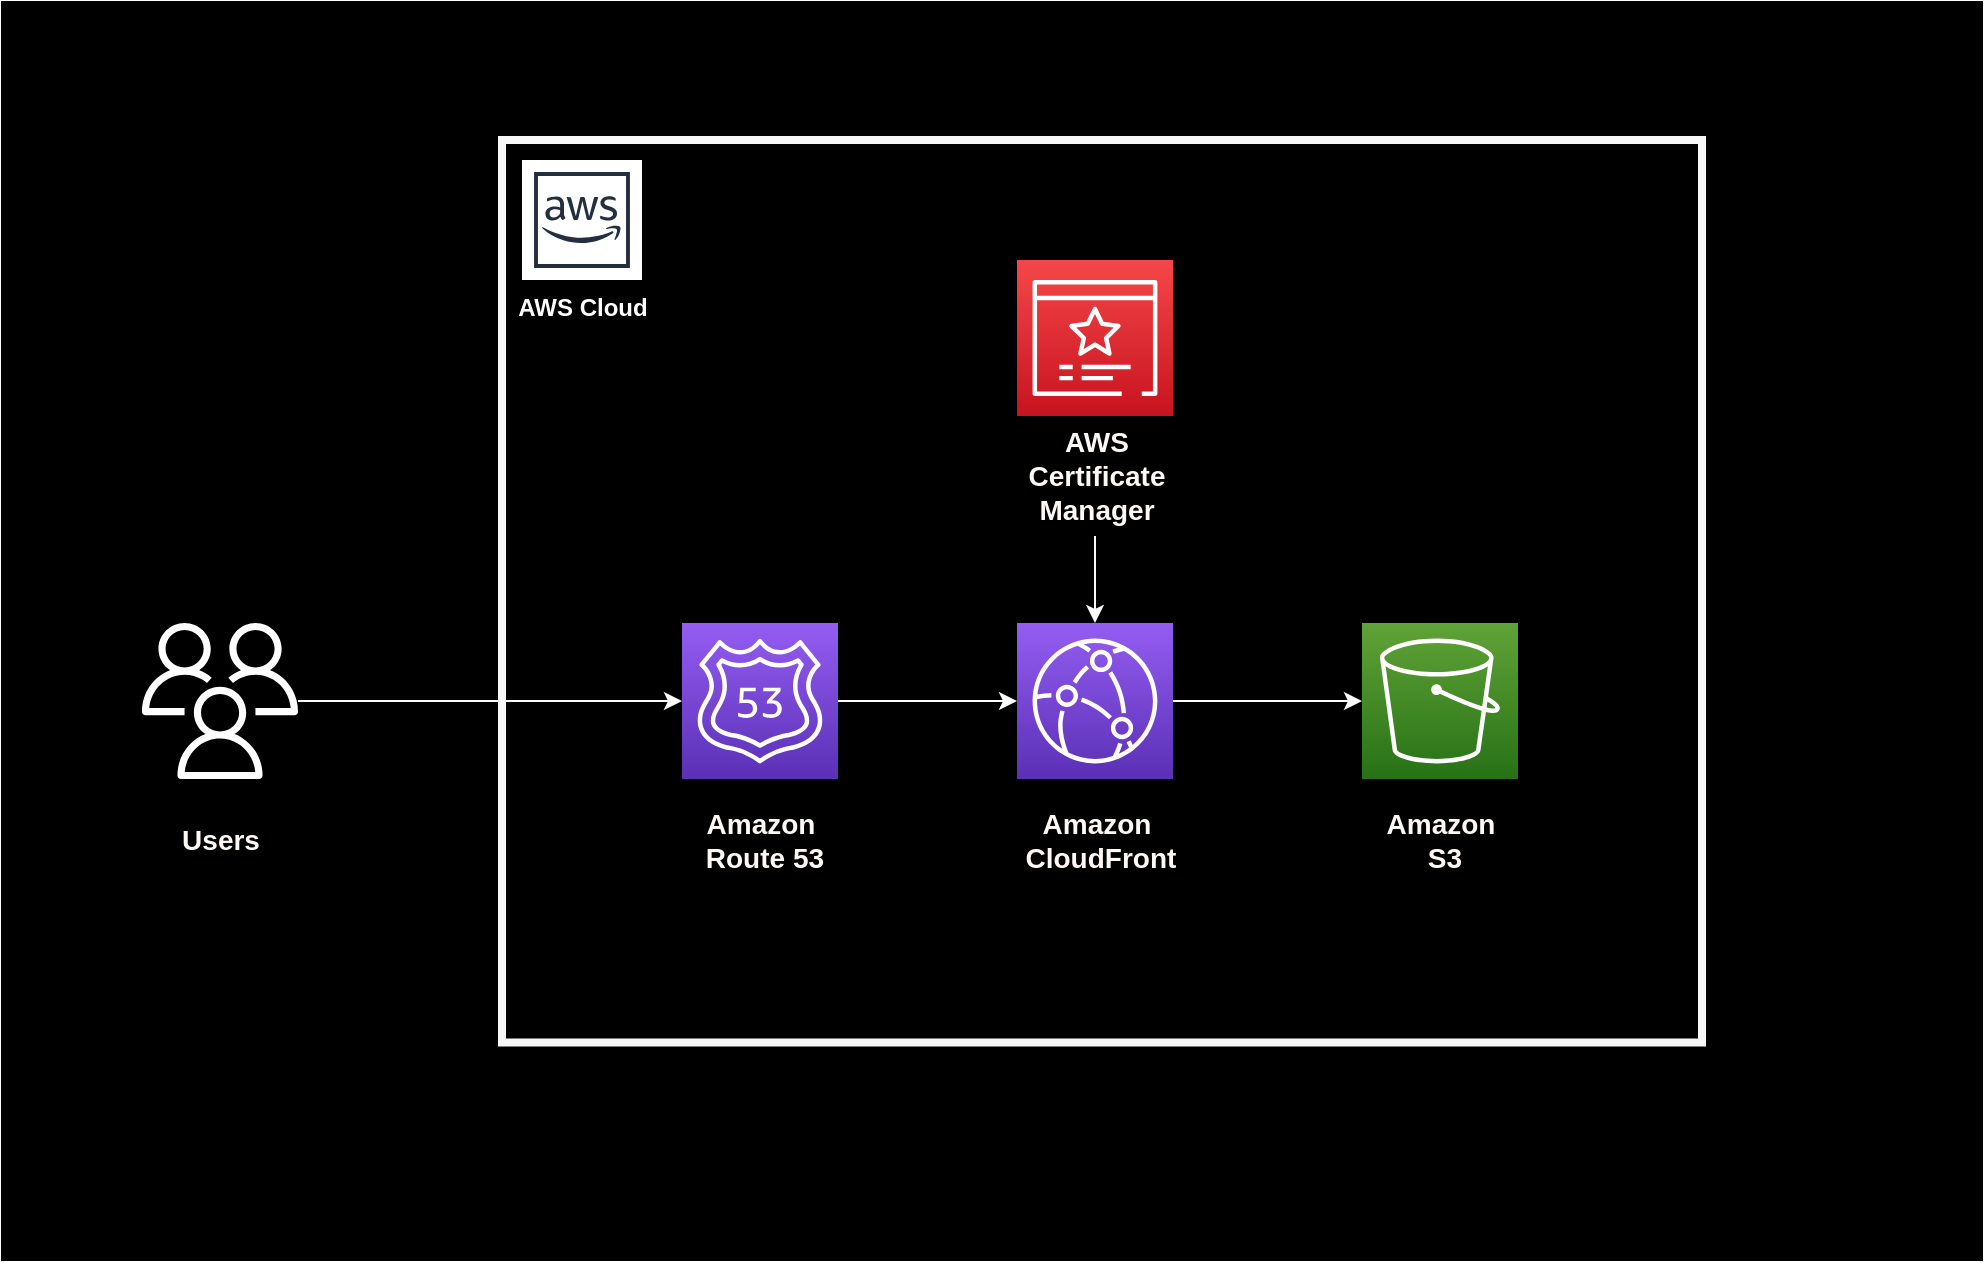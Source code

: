 <mxfile version="21.6.1" type="github">
  <diagram name="Página-1" id="-_hTiY3P-cILD-j0EpyJ">
    <mxGraphModel dx="2261" dy="1975" grid="1" gridSize="10" guides="1" tooltips="1" connect="1" arrows="1" fold="1" page="1" pageScale="1" pageWidth="827" pageHeight="1169" math="0" shadow="0">
      <root>
        <mxCell id="0" />
        <mxCell id="1" parent="0" />
        <mxCell id="ozntBbX966tf2NO3NeRi-1" value="" style="rounded=0;whiteSpace=wrap;html=1;fillColor=#000000;" vertex="1" parent="1">
          <mxGeometry x="-800" y="-1169" width="990" height="629" as="geometry" />
        </mxCell>
        <mxCell id="ozntBbX966tf2NO3NeRi-5" style="edgeStyle=orthogonalEdgeStyle;rounded=0;orthogonalLoop=1;jettySize=auto;html=1;" edge="1" parent="1" source="ozntBbX966tf2NO3NeRi-2" target="ozntBbX966tf2NO3NeRi-4">
          <mxGeometry relative="1" as="geometry" />
        </mxCell>
        <mxCell id="ozntBbX966tf2NO3NeRi-7" style="edgeStyle=orthogonalEdgeStyle;rounded=0;orthogonalLoop=1;jettySize=auto;html=1;entryX=0;entryY=0.5;entryDx=0;entryDy=0;entryPerimeter=0;strokeWidth=1;strokeColor=#FCFCFC;" edge="1" parent="1" source="ozntBbX966tf2NO3NeRi-2" target="ozntBbX966tf2NO3NeRi-4">
          <mxGeometry relative="1" as="geometry" />
        </mxCell>
        <mxCell id="ozntBbX966tf2NO3NeRi-2" value="" style="sketch=0;outlineConnect=0;fontColor=#232F3E;gradientColor=none;fillColor=#FFFFFF;strokeColor=none;dashed=0;verticalLabelPosition=bottom;verticalAlign=top;align=center;html=1;fontSize=12;fontStyle=0;aspect=fixed;pointerEvents=1;shape=mxgraph.aws4.users;" vertex="1" parent="1">
          <mxGeometry x="-730" y="-858.5" width="78" height="78" as="geometry" />
        </mxCell>
        <mxCell id="ozntBbX966tf2NO3NeRi-3" value="" style="rounded=0;whiteSpace=wrap;html=1;fillColor=none;fontColor=#333333;strokeColor=#F7F7F7;glass=0;shadow=0;strokeWidth=4;" vertex="1" parent="1">
          <mxGeometry x="-550" y="-1100" width="600" height="451.25" as="geometry" />
        </mxCell>
        <mxCell id="ozntBbX966tf2NO3NeRi-9" style="edgeStyle=orthogonalEdgeStyle;rounded=0;orthogonalLoop=1;jettySize=auto;html=1;entryX=0;entryY=0.5;entryDx=0;entryDy=0;entryPerimeter=0;strokeColor=#FFFFFF;strokeWidth=1;" edge="1" parent="1" source="ozntBbX966tf2NO3NeRi-4" target="ozntBbX966tf2NO3NeRi-8">
          <mxGeometry relative="1" as="geometry" />
        </mxCell>
        <mxCell id="ozntBbX966tf2NO3NeRi-4" value="" style="sketch=0;points=[[0,0,0],[0.25,0,0],[0.5,0,0],[0.75,0,0],[1,0,0],[0,1,0],[0.25,1,0],[0.5,1,0],[0.75,1,0],[1,1,0],[0,0.25,0],[0,0.5,0],[0,0.75,0],[1,0.25,0],[1,0.5,0],[1,0.75,0]];outlineConnect=0;fontColor=#232F3E;gradientColor=#945DF2;gradientDirection=north;fillColor=#5A30B5;strokeColor=#ffffff;dashed=0;verticalLabelPosition=bottom;verticalAlign=top;align=center;html=1;fontSize=12;fontStyle=0;aspect=fixed;shape=mxgraph.aws4.resourceIcon;resIcon=mxgraph.aws4.route_53;" vertex="1" parent="1">
          <mxGeometry x="-460" y="-858.5" width="78" height="78" as="geometry" />
        </mxCell>
        <mxCell id="ozntBbX966tf2NO3NeRi-11" style="edgeStyle=orthogonalEdgeStyle;rounded=0;orthogonalLoop=1;jettySize=auto;html=1;entryX=0;entryY=0.5;entryDx=0;entryDy=0;entryPerimeter=0;strokeWidth=1;strokeColor=#FFFFFF;" edge="1" parent="1" source="ozntBbX966tf2NO3NeRi-8" target="ozntBbX966tf2NO3NeRi-10">
          <mxGeometry relative="1" as="geometry" />
        </mxCell>
        <mxCell id="ozntBbX966tf2NO3NeRi-8" value="" style="sketch=0;points=[[0,0,0],[0.25,0,0],[0.5,0,0],[0.75,0,0],[1,0,0],[0,1,0],[0.25,1,0],[0.5,1,0],[0.75,1,0],[1,1,0],[0,0.25,0],[0,0.5,0],[0,0.75,0],[1,0.25,0],[1,0.5,0],[1,0.75,0]];outlineConnect=0;fontColor=#232F3E;gradientColor=#945DF2;gradientDirection=north;fillColor=#5A30B5;strokeColor=#ffffff;dashed=0;verticalLabelPosition=bottom;verticalAlign=top;align=center;html=1;fontSize=12;fontStyle=0;aspect=fixed;shape=mxgraph.aws4.resourceIcon;resIcon=mxgraph.aws4.cloudfront;" vertex="1" parent="1">
          <mxGeometry x="-292.5" y="-858.5" width="78" height="78" as="geometry" />
        </mxCell>
        <mxCell id="ozntBbX966tf2NO3NeRi-10" value="" style="sketch=0;points=[[0,0,0],[0.25,0,0],[0.5,0,0],[0.75,0,0],[1,0,0],[0,1,0],[0.25,1,0],[0.5,1,0],[0.75,1,0],[1,1,0],[0,0.25,0],[0,0.5,0],[0,0.75,0],[1,0.25,0],[1,0.5,0],[1,0.75,0]];outlineConnect=0;fontColor=#232F3E;gradientColor=#60A337;gradientDirection=north;fillColor=#277116;strokeColor=#ffffff;dashed=0;verticalLabelPosition=bottom;verticalAlign=top;align=center;html=1;fontSize=12;fontStyle=0;aspect=fixed;shape=mxgraph.aws4.resourceIcon;resIcon=mxgraph.aws4.s3;" vertex="1" parent="1">
          <mxGeometry x="-120" y="-858.5" width="78" height="78" as="geometry" />
        </mxCell>
        <mxCell id="ozntBbX966tf2NO3NeRi-12" value="" style="sketch=0;points=[[0,0,0],[0.25,0,0],[0.5,0,0],[0.75,0,0],[1,0,0],[0,1,0],[0.25,1,0],[0.5,1,0],[0.75,1,0],[1,1,0],[0,0.25,0],[0,0.5,0],[0,0.75,0],[1,0.25,0],[1,0.5,0],[1,0.75,0]];outlineConnect=0;fontColor=#232F3E;gradientColor=#F54749;gradientDirection=north;fillColor=#C7131F;strokeColor=#ffffff;dashed=0;verticalLabelPosition=bottom;verticalAlign=top;align=center;html=1;fontSize=12;fontStyle=0;aspect=fixed;shape=mxgraph.aws4.resourceIcon;resIcon=mxgraph.aws4.certificate_manager_3;" vertex="1" parent="1">
          <mxGeometry x="-292.5" y="-1040" width="78" height="78" as="geometry" />
        </mxCell>
        <mxCell id="ozntBbX966tf2NO3NeRi-14" value="&lt;b&gt;&lt;font color=&quot;#ffffff&quot;&gt;AWS Cloud&lt;/font&gt;&lt;/b&gt;" style="sketch=0;outlineConnect=0;fontColor=#232F3E;gradientColor=none;strokeColor=#232F3E;fillColor=#ffffff;dashed=0;verticalLabelPosition=bottom;verticalAlign=top;align=center;html=1;fontSize=12;fontStyle=0;aspect=fixed;shape=mxgraph.aws4.resourceIcon;resIcon=mxgraph.aws4.aws_cloud;" vertex="1" parent="1">
          <mxGeometry x="-540" y="-1090" width="60" height="60" as="geometry" />
        </mxCell>
        <mxCell id="ozntBbX966tf2NO3NeRi-15" value="&lt;b&gt;&lt;font color=&quot;#fff8f5&quot; style=&quot;font-size: 14px;&quot;&gt;Users&lt;/font&gt;&lt;/b&gt;" style="text;html=1;align=center;verticalAlign=middle;resizable=0;points=[];autosize=1;" vertex="1" parent="1">
          <mxGeometry x="-721" y="-765" width="60" height="30" as="geometry" />
        </mxCell>
        <mxCell id="ozntBbX966tf2NO3NeRi-16" value="&lt;b&gt;&lt;font color=&quot;#fff8f5&quot; style=&quot;&quot;&gt;&lt;font style=&quot;font-size: 14px;&quot;&gt;Amazon&lt;br&gt;&amp;nbsp;Route 53&lt;/font&gt;&lt;br&gt;&lt;/font&gt;&lt;/b&gt;" style="text;html=1;align=center;verticalAlign=middle;resizable=0;points=[];autosize=1;" vertex="1" parent="1">
          <mxGeometry x="-466" y="-775" width="90" height="50" as="geometry" />
        </mxCell>
        <mxCell id="ozntBbX966tf2NO3NeRi-17" value="&lt;b&gt;&lt;font color=&quot;#fff8f5&quot; style=&quot;&quot;&gt;&lt;font style=&quot;font-size: 14px;&quot;&gt;Amazon&lt;br&gt;&amp;nbsp;CloudFront&lt;/font&gt;&lt;br&gt;&lt;/font&gt;&lt;/b&gt;" style="text;html=1;align=center;verticalAlign=middle;resizable=0;points=[];autosize=1;" vertex="1" parent="1">
          <mxGeometry x="-308.5" y="-775" width="110" height="50" as="geometry" />
        </mxCell>
        <mxCell id="ozntBbX966tf2NO3NeRi-18" value="&lt;b&gt;&lt;font color=&quot;#fff8f5&quot; style=&quot;&quot;&gt;&lt;font style=&quot;font-size: 14px;&quot;&gt;Amazon&lt;br&gt;&amp;nbsp;S3&lt;/font&gt;&lt;br&gt;&lt;/font&gt;&lt;/b&gt;" style="text;html=1;align=center;verticalAlign=middle;resizable=0;points=[];autosize=1;" vertex="1" parent="1">
          <mxGeometry x="-121" y="-775" width="80" height="50" as="geometry" />
        </mxCell>
        <mxCell id="ozntBbX966tf2NO3NeRi-21" style="edgeStyle=orthogonalEdgeStyle;rounded=0;orthogonalLoop=1;jettySize=auto;html=1;entryX=0.5;entryY=0;entryDx=0;entryDy=0;entryPerimeter=0;strokeColor=#FAFAFA;" edge="1" parent="1" source="ozntBbX966tf2NO3NeRi-20" target="ozntBbX966tf2NO3NeRi-8">
          <mxGeometry relative="1" as="geometry" />
        </mxCell>
        <mxCell id="ozntBbX966tf2NO3NeRi-20" value="&lt;b&gt;&lt;font color=&quot;#fff8f5&quot; style=&quot;&quot;&gt;&lt;font style=&quot;font-size: 14px;&quot;&gt;AWS&lt;br&gt;&lt;font style=&quot;&quot;&gt;Certificate&lt;br&gt;&lt;/font&gt;Manager&lt;/font&gt;&lt;br&gt;&lt;/font&gt;&lt;/b&gt;" style="text;html=1;align=center;verticalAlign=middle;resizable=0;points=[];autosize=1;" vertex="1" parent="1">
          <mxGeometry x="-303.5" y="-962" width="100" height="60" as="geometry" />
        </mxCell>
      </root>
    </mxGraphModel>
  </diagram>
</mxfile>
